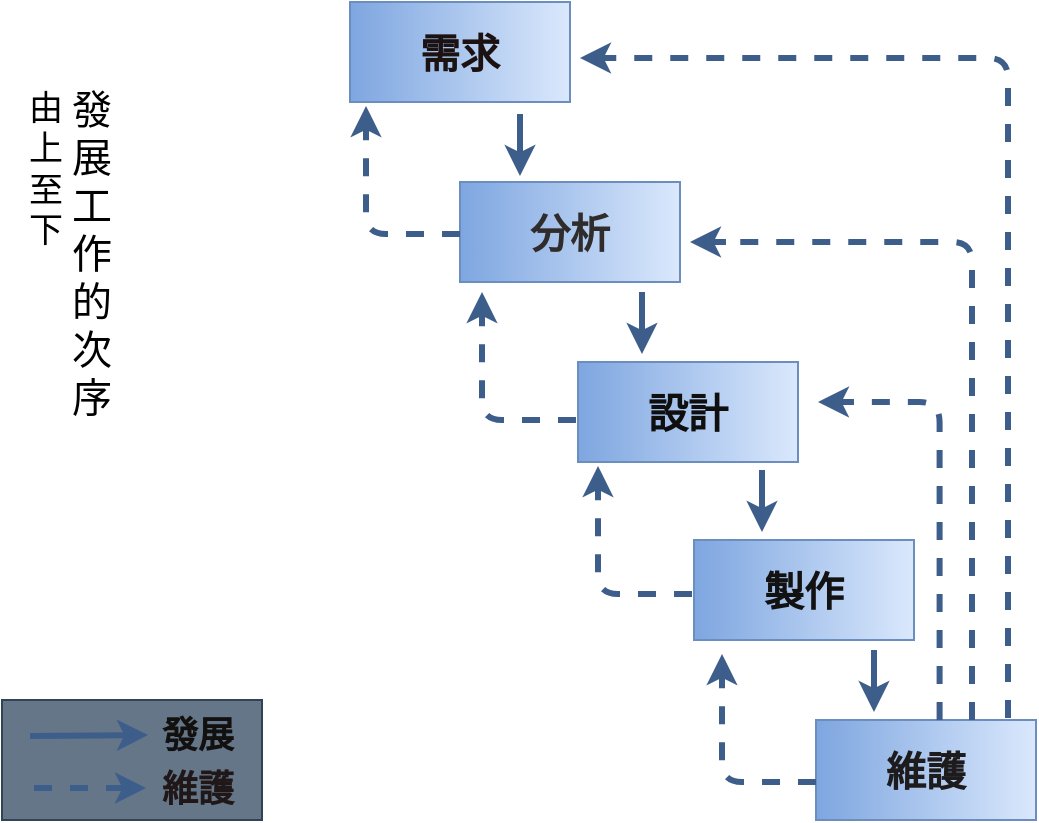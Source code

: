 <mxfile>
    <diagram id="VHOrxlb94Ud6rleqzrR8" name="第1頁">
        <mxGraphModel dx="816" dy="563" grid="1" gridSize="10" guides="1" tooltips="1" connect="1" arrows="1" fold="1" page="1" pageScale="1" pageWidth="827" pageHeight="1169" math="0" shadow="0">
            <root>
                <mxCell id="0"/>
                <mxCell id="1" parent="0"/>
                <mxCell id="3" value="" style="rounded=0;whiteSpace=wrap;html=1;gradientColor=#7ea6e0;fillColor=#dae8fc;strokeColor=#6c8ebf;gradientDirection=west;" vertex="1" parent="1">
                    <mxGeometry x="284" y="70" width="110" height="50" as="geometry"/>
                </mxCell>
                <mxCell id="4" value="&lt;font style=&quot;font-size: 20px;&quot;&gt;需求&lt;/font&gt;" style="text;strokeColor=none;align=center;fillColor=none;html=1;verticalAlign=middle;whiteSpace=wrap;rounded=0;fontColor=#1c1212;fontStyle=1" vertex="1" parent="1">
                    <mxGeometry x="309" y="80" width="60" height="30" as="geometry"/>
                </mxCell>
                <mxCell id="5" value="" style="rounded=0;whiteSpace=wrap;html=1;fillColor=#dae8fc;strokeColor=#6c8ebf;gradientDirection=west;gradientColor=#7ea6e0;" vertex="1" parent="1">
                    <mxGeometry x="339" y="160" width="110" height="50" as="geometry"/>
                </mxCell>
                <mxCell id="6" value="&lt;font style=&quot;font-size: 20px;&quot;&gt;分析&lt;/font&gt;" style="text;strokeColor=none;align=center;fillColor=none;html=1;verticalAlign=middle;whiteSpace=wrap;rounded=0;fontColor=#302c2c;fontStyle=1" vertex="1" parent="1">
                    <mxGeometry x="364" y="170" width="60" height="30" as="geometry"/>
                </mxCell>
                <mxCell id="7" value="" style="rounded=0;whiteSpace=wrap;html=1;fillColor=#dae8fc;gradientColor=#7ea6e0;strokeColor=#6c8ebf;gradientDirection=west;" vertex="1" parent="1">
                    <mxGeometry x="398" y="250" width="110" height="50" as="geometry"/>
                </mxCell>
                <mxCell id="8" value="&lt;font style=&quot;font-size: 20px;&quot;&gt;設計&lt;/font&gt;" style="text;strokeColor=none;align=center;fillColor=none;html=1;verticalAlign=middle;whiteSpace=wrap;rounded=0;fontColor=#100f0f;fontStyle=1" vertex="1" parent="1">
                    <mxGeometry x="423" y="260" width="60" height="30" as="geometry"/>
                </mxCell>
                <mxCell id="9" value="" style="rounded=0;whiteSpace=wrap;html=1;fillColor=#dae8fc;gradientColor=#7ea6e0;strokeColor=#6c8ebf;gradientDirection=west;" vertex="1" parent="1">
                    <mxGeometry x="456" y="339" width="110" height="50" as="geometry"/>
                </mxCell>
                <mxCell id="10" value="&lt;font style=&quot;font-size: 20px;&quot;&gt;製作&lt;/font&gt;" style="text;strokeColor=none;align=center;fillColor=none;html=1;verticalAlign=middle;whiteSpace=wrap;rounded=0;fontColor=#121212;fontStyle=1" vertex="1" parent="1">
                    <mxGeometry x="481" y="349" width="60" height="30" as="geometry"/>
                </mxCell>
                <mxCell id="11" value="" style="rounded=0;whiteSpace=wrap;html=1;fillColor=#dae8fc;gradientColor=#7ea6e0;strokeColor=#6c8ebf;gradientDirection=west;" vertex="1" parent="1">
                    <mxGeometry x="517" y="429" width="110" height="50" as="geometry"/>
                </mxCell>
                <mxCell id="12" value="&lt;font style=&quot;font-size: 20px;&quot;&gt;維護&lt;/font&gt;" style="text;strokeColor=none;align=center;fillColor=none;html=1;verticalAlign=middle;whiteSpace=wrap;rounded=0;fontColor=#1d1b1b;fontStyle=1" vertex="1" parent="1">
                    <mxGeometry x="542" y="439" width="60" height="30" as="geometry"/>
                </mxCell>
                <mxCell id="58" value="" style="group" vertex="1" connectable="0" parent="1">
                    <mxGeometry x="120" y="117.5" width="70" height="142.5" as="geometry"/>
                </mxCell>
                <mxCell id="55" value="發&lt;br/&gt;展&lt;br/&gt;工&lt;br/&gt;作&lt;br/&gt;的&lt;br/&gt;次&lt;br/&gt;序" style="text;strokeColor=none;align=center;fillColor=none;html=1;verticalAlign=middle;whiteSpace=wrap;rounded=0;fontSize=20;" vertex="1" parent="58">
                    <mxGeometry y="12.5" width="70" height="130" as="geometry"/>
                </mxCell>
                <mxCell id="56" value="由&lt;br style=&quot;font-size: 17px;&quot;&gt;上&lt;br style=&quot;font-size: 17px;&quot;&gt;至&lt;br style=&quot;font-size: 17px;&quot;&gt;下" style="text;strokeColor=none;align=center;fillColor=none;html=1;verticalAlign=middle;whiteSpace=wrap;rounded=0;fontSize=17;" vertex="1" parent="58">
                    <mxGeometry x="7" width="10" height="73" as="geometry"/>
                </mxCell>
                <mxCell id="59" value="" style="rounded=0;whiteSpace=wrap;html=1;fontSize=17;fillColor=#647687;gradientDirection=west;strokeColor=#314354;fontColor=#ffffff;" vertex="1" parent="1">
                    <mxGeometry x="110" y="419" width="130" height="60" as="geometry"/>
                </mxCell>
                <mxCell id="68" value="&lt;font style=&quot;font-size: 18px;&quot;&gt;維護&lt;/font&gt;" style="text;strokeColor=none;align=center;fillColor=none;html=1;verticalAlign=middle;whiteSpace=wrap;rounded=0;fontColor=#201818;fontStyle=1" vertex="1" parent="1">
                    <mxGeometry x="186" y="456" width="44" height="16" as="geometry"/>
                </mxCell>
                <mxCell id="69" value="&lt;font style=&quot;font-size: 18px;&quot;&gt;發展&lt;/font&gt;" style="text;align=center;html=1;verticalAlign=middle;whiteSpace=wrap;rounded=0;fontColor=#131010;fontStyle=1" vertex="1" parent="1">
                    <mxGeometry x="186" y="429" width="44" height="16" as="geometry"/>
                </mxCell>
                <mxCell id="82" value="" style="group" vertex="1" connectable="0" parent="1">
                    <mxGeometry x="470" y="396" height="64" as="geometry"/>
                </mxCell>
                <mxCell id="79" value="" style="endArrow=none;dashed=1;html=1;labelBackgroundColor=#151a1e;labelBorderColor=#5B97F0;strokeColor=#3d5d8a;strokeWidth=3;fontFamily=Helvetica;fontSize=12;fontColor=default;edgeStyle=orthogonalEdgeStyle;" edge="1" parent="82">
                    <mxGeometry width="50" height="50" relative="1" as="geometry">
                        <mxPoint x="47" y="64" as="sourcePoint"/>
                        <mxPoint y="14" as="targetPoint"/>
                        <Array as="points">
                            <mxPoint y="64"/>
                            <mxPoint y="14"/>
                        </Array>
                    </mxGeometry>
                </mxCell>
                <mxCell id="81" value="" style="endArrow=classic;html=1;labelBackgroundColor=#151a1e;labelBorderColor=#5B97F0;strokeColor=#3d5d8a;strokeWidth=3;fontFamily=Helvetica;fontSize=12;fontColor=default;" edge="1" parent="82">
                    <mxGeometry width="50" height="50" relative="1" as="geometry">
                        <mxPoint y="16" as="sourcePoint"/>
                        <mxPoint as="targetPoint"/>
                    </mxGeometry>
                </mxCell>
                <mxCell id="87" value="" style="group" vertex="1" connectable="0" parent="1">
                    <mxGeometry x="350" y="215" height="64" as="geometry"/>
                </mxCell>
                <mxCell id="88" value="" style="endArrow=none;dashed=1;html=1;labelBackgroundColor=#151a1e;labelBorderColor=#5B97F0;strokeColor=#3d5d8a;strokeWidth=3;fontFamily=Helvetica;fontSize=12;fontColor=default;edgeStyle=orthogonalEdgeStyle;" edge="1" parent="87">
                    <mxGeometry width="50" height="50" relative="1" as="geometry">
                        <mxPoint x="47" y="64" as="sourcePoint"/>
                        <mxPoint y="14" as="targetPoint"/>
                        <Array as="points">
                            <mxPoint y="64"/>
                            <mxPoint y="14"/>
                        </Array>
                    </mxGeometry>
                </mxCell>
                <mxCell id="89" value="" style="endArrow=classic;html=1;labelBackgroundColor=#151a1e;labelBorderColor=#5B97F0;strokeColor=#3d5d8a;strokeWidth=3;fontFamily=Helvetica;fontSize=12;fontColor=default;" edge="1" parent="87">
                    <mxGeometry width="50" height="50" relative="1" as="geometry">
                        <mxPoint y="16" as="sourcePoint"/>
                        <mxPoint as="targetPoint"/>
                    </mxGeometry>
                </mxCell>
                <mxCell id="90" value="" style="group" vertex="1" connectable="0" parent="1">
                    <mxGeometry x="292" y="122" height="64" as="geometry"/>
                </mxCell>
                <mxCell id="91" value="" style="endArrow=none;dashed=1;html=1;labelBackgroundColor=#151a1e;labelBorderColor=#5B97F0;strokeColor=#3d5d8a;strokeWidth=3;fontFamily=Helvetica;fontSize=12;fontColor=default;edgeStyle=orthogonalEdgeStyle;" edge="1" parent="90">
                    <mxGeometry width="50" height="50" relative="1" as="geometry">
                        <mxPoint x="47" y="64" as="sourcePoint"/>
                        <mxPoint y="14" as="targetPoint"/>
                        <Array as="points">
                            <mxPoint y="64"/>
                            <mxPoint y="14"/>
                        </Array>
                    </mxGeometry>
                </mxCell>
                <mxCell id="92" value="" style="endArrow=classic;html=1;labelBackgroundColor=#151a1e;labelBorderColor=#5B97F0;strokeColor=#3d5d8a;strokeWidth=3;fontFamily=Helvetica;fontSize=12;fontColor=default;" edge="1" parent="90">
                    <mxGeometry width="50" height="50" relative="1" as="geometry">
                        <mxPoint y="16" as="sourcePoint"/>
                        <mxPoint as="targetPoint"/>
                    </mxGeometry>
                </mxCell>
                <mxCell id="83" value="" style="group" vertex="1" connectable="0" parent="1">
                    <mxGeometry x="408" y="302" height="64" as="geometry"/>
                </mxCell>
                <mxCell id="84" value="" style="endArrow=none;dashed=1;html=1;labelBackgroundColor=#151a1e;labelBorderColor=#5B97F0;strokeColor=#3d5d8a;strokeWidth=3;fontFamily=Helvetica;fontSize=12;fontColor=default;edgeStyle=orthogonalEdgeStyle;" edge="1" parent="83">
                    <mxGeometry width="50" height="50" relative="1" as="geometry">
                        <mxPoint x="47" y="64" as="sourcePoint"/>
                        <mxPoint y="14" as="targetPoint"/>
                        <Array as="points">
                            <mxPoint y="64"/>
                            <mxPoint y="14"/>
                        </Array>
                    </mxGeometry>
                </mxCell>
                <mxCell id="85" value="" style="endArrow=classic;html=1;labelBackgroundColor=#151a1e;labelBorderColor=#5B97F0;strokeColor=#3d5d8a;strokeWidth=3;fontFamily=Helvetica;fontSize=12;fontColor=default;" edge="1" parent="83">
                    <mxGeometry width="50" height="50" relative="1" as="geometry">
                        <mxPoint y="16" as="sourcePoint"/>
                        <mxPoint as="targetPoint"/>
                    </mxGeometry>
                </mxCell>
                <mxCell id="98" value="" style="endArrow=none;dashed=1;html=1;labelBackgroundColor=#151a1e;labelBorderColor=#5B97F0;strokeColor=#3d5d8a;strokeWidth=3;fontFamily=Helvetica;fontSize=12;fontColor=default;edgeStyle=orthogonalEdgeStyle;" edge="1" parent="1">
                    <mxGeometry width="50" height="50" relative="1" as="geometry">
                        <mxPoint x="595" y="429" as="sourcePoint"/>
                        <mxPoint x="469" y="190" as="targetPoint"/>
                        <Array as="points">
                            <mxPoint x="595" y="190"/>
                        </Array>
                    </mxGeometry>
                </mxCell>
                <mxCell id="94" value="" style="endArrow=none;dashed=1;html=1;labelBackgroundColor=#151a1e;labelBorderColor=#5B97F0;strokeColor=#3d5d8a;strokeWidth=3;fontFamily=Helvetica;fontSize=12;fontColor=default;edgeStyle=orthogonalEdgeStyle;" edge="1" parent="1">
                    <mxGeometry width="50" height="50" relative="1" as="geometry">
                        <mxPoint x="613" y="428" as="sourcePoint"/>
                        <mxPoint x="413" y="98" as="targetPoint"/>
                        <Array as="points">
                            <mxPoint x="613" y="98"/>
                        </Array>
                    </mxGeometry>
                </mxCell>
                <mxCell id="95" value="" style="endArrow=classic;html=1;labelBackgroundColor=#151a1e;labelBorderColor=#5B97F0;strokeColor=#3d5d8a;strokeWidth=3;fontFamily=Helvetica;fontSize=12;fontColor=default;" edge="1" parent="1">
                    <mxGeometry width="50" height="50" relative="1" as="geometry">
                        <mxPoint x="414" y="98" as="sourcePoint"/>
                        <mxPoint x="399" y="98" as="targetPoint"/>
                    </mxGeometry>
                </mxCell>
                <mxCell id="99" value="" style="endArrow=classic;html=1;labelBackgroundColor=#151a1e;labelBorderColor=#5B97F0;strokeColor=#3d5d8a;strokeWidth=3;fontFamily=Helvetica;fontSize=12;fontColor=default;" edge="1" parent="1">
                    <mxGeometry width="50" height="50" relative="1" as="geometry">
                        <mxPoint x="472" y="190" as="sourcePoint"/>
                        <mxPoint x="454" y="190" as="targetPoint"/>
                    </mxGeometry>
                </mxCell>
                <mxCell id="100" value="" style="endArrow=none;dashed=1;html=1;labelBackgroundColor=#151a1e;labelBorderColor=#5B97F0;strokeColor=#3d5d8a;strokeWidth=3;fontFamily=Helvetica;fontSize=12;fontColor=default;edgeStyle=orthogonalEdgeStyle;exitX=0.58;exitY=-0.08;exitDx=0;exitDy=0;exitPerimeter=0;" edge="1" parent="1">
                    <mxGeometry width="50" height="50" relative="1" as="geometry">
                        <mxPoint x="578.8" y="429" as="sourcePoint"/>
                        <mxPoint x="518" y="270" as="targetPoint"/>
                        <Array as="points">
                            <mxPoint x="579" y="270"/>
                            <mxPoint x="518" y="270"/>
                        </Array>
                    </mxGeometry>
                </mxCell>
                <mxCell id="101" value="" style="endArrow=classic;html=1;labelBackgroundColor=#151a1e;labelBorderColor=#5B97F0;strokeColor=#3d5d8a;strokeWidth=3;fontFamily=Helvetica;fontSize=12;fontColor=default;" edge="1" parent="1">
                    <mxGeometry width="50" height="50" relative="1" as="geometry">
                        <mxPoint x="536" y="270" as="sourcePoint"/>
                        <mxPoint x="518" y="270" as="targetPoint"/>
                    </mxGeometry>
                </mxCell>
                <mxCell id="105" value="" style="group" vertex="1" connectable="0" parent="1">
                    <mxGeometry x="146" y="463" width="36" as="geometry"/>
                </mxCell>
                <mxCell id="103" value="" style="endArrow=none;dashed=1;html=1;labelBackgroundColor=#151a1e;labelBorderColor=#5B97F0;strokeColor=#3d5d8a;strokeWidth=3;fontFamily=Helvetica;fontSize=12;fontColor=default;edgeStyle=orthogonalEdgeStyle;" edge="1" parent="105">
                    <mxGeometry width="50" height="50" relative="1" as="geometry">
                        <mxPoint x="-20" as="sourcePoint"/>
                        <mxPoint x="30" as="targetPoint"/>
                        <Array as="points">
                            <mxPoint/>
                            <mxPoint/>
                        </Array>
                    </mxGeometry>
                </mxCell>
                <mxCell id="104" value="" style="endArrow=classic;html=1;labelBackgroundColor=#151a1e;labelBorderColor=#5B97F0;strokeColor=#3d5d8a;strokeWidth=3;fontFamily=Helvetica;fontSize=12;fontColor=default;" edge="1" parent="105">
                    <mxGeometry width="50" height="50" relative="1" as="geometry">
                        <mxPoint x="16" as="sourcePoint"/>
                        <mxPoint x="36" as="targetPoint"/>
                    </mxGeometry>
                </mxCell>
                <mxCell id="109" value="" style="endArrow=classic;html=1;labelBackgroundColor=#151a1e;labelBorderColor=#5B97F0;strokeColor=#3d5d8a;strokeWidth=3;fontFamily=Helvetica;fontSize=12;fontColor=default;" edge="1" parent="1">
                    <mxGeometry width="50" height="50" relative="1" as="geometry">
                        <mxPoint x="369" y="126" as="sourcePoint"/>
                        <mxPoint x="369" y="157" as="targetPoint"/>
                    </mxGeometry>
                </mxCell>
                <mxCell id="111" value="" style="endArrow=classic;html=1;labelBackgroundColor=#151a1e;labelBorderColor=#5B97F0;strokeColor=#3d5d8a;strokeWidth=3;fontFamily=Helvetica;fontSize=12;fontColor=default;" edge="1" parent="1">
                    <mxGeometry width="50" height="50" relative="1" as="geometry">
                        <mxPoint x="430" y="215" as="sourcePoint"/>
                        <mxPoint x="430" y="246" as="targetPoint"/>
                    </mxGeometry>
                </mxCell>
                <mxCell id="112" value="" style="endArrow=classic;html=1;labelBackgroundColor=#151a1e;labelBorderColor=#5B97F0;strokeColor=#3d5d8a;strokeWidth=3;fontFamily=Helvetica;fontSize=12;fontColor=default;" edge="1" parent="1">
                    <mxGeometry width="50" height="50" relative="1" as="geometry">
                        <mxPoint x="490" y="304" as="sourcePoint"/>
                        <mxPoint x="490" y="335" as="targetPoint"/>
                    </mxGeometry>
                </mxCell>
                <mxCell id="113" value="" style="endArrow=classic;html=1;labelBackgroundColor=#151a1e;labelBorderColor=#5B97F0;strokeColor=#3d5d8a;strokeWidth=3;fontFamily=Helvetica;fontSize=12;fontColor=default;" edge="1" parent="1">
                    <mxGeometry width="50" height="50" relative="1" as="geometry">
                        <mxPoint x="546" y="394" as="sourcePoint"/>
                        <mxPoint x="546" y="425" as="targetPoint"/>
                    </mxGeometry>
                </mxCell>
                <mxCell id="115" value="" style="endArrow=classic;html=1;labelBackgroundColor=#151a1e;labelBorderColor=#5B97F0;strokeColor=#3d5d8a;strokeWidth=3;fontFamily=Helvetica;fontSize=12;fontColor=default;" edge="1" parent="1">
                    <mxGeometry width="50" height="50" relative="1" as="geometry">
                        <mxPoint x="124" y="437" as="sourcePoint"/>
                        <mxPoint x="183" y="436.5" as="targetPoint"/>
                    </mxGeometry>
                </mxCell>
            </root>
        </mxGraphModel>
    </diagram>
</mxfile>